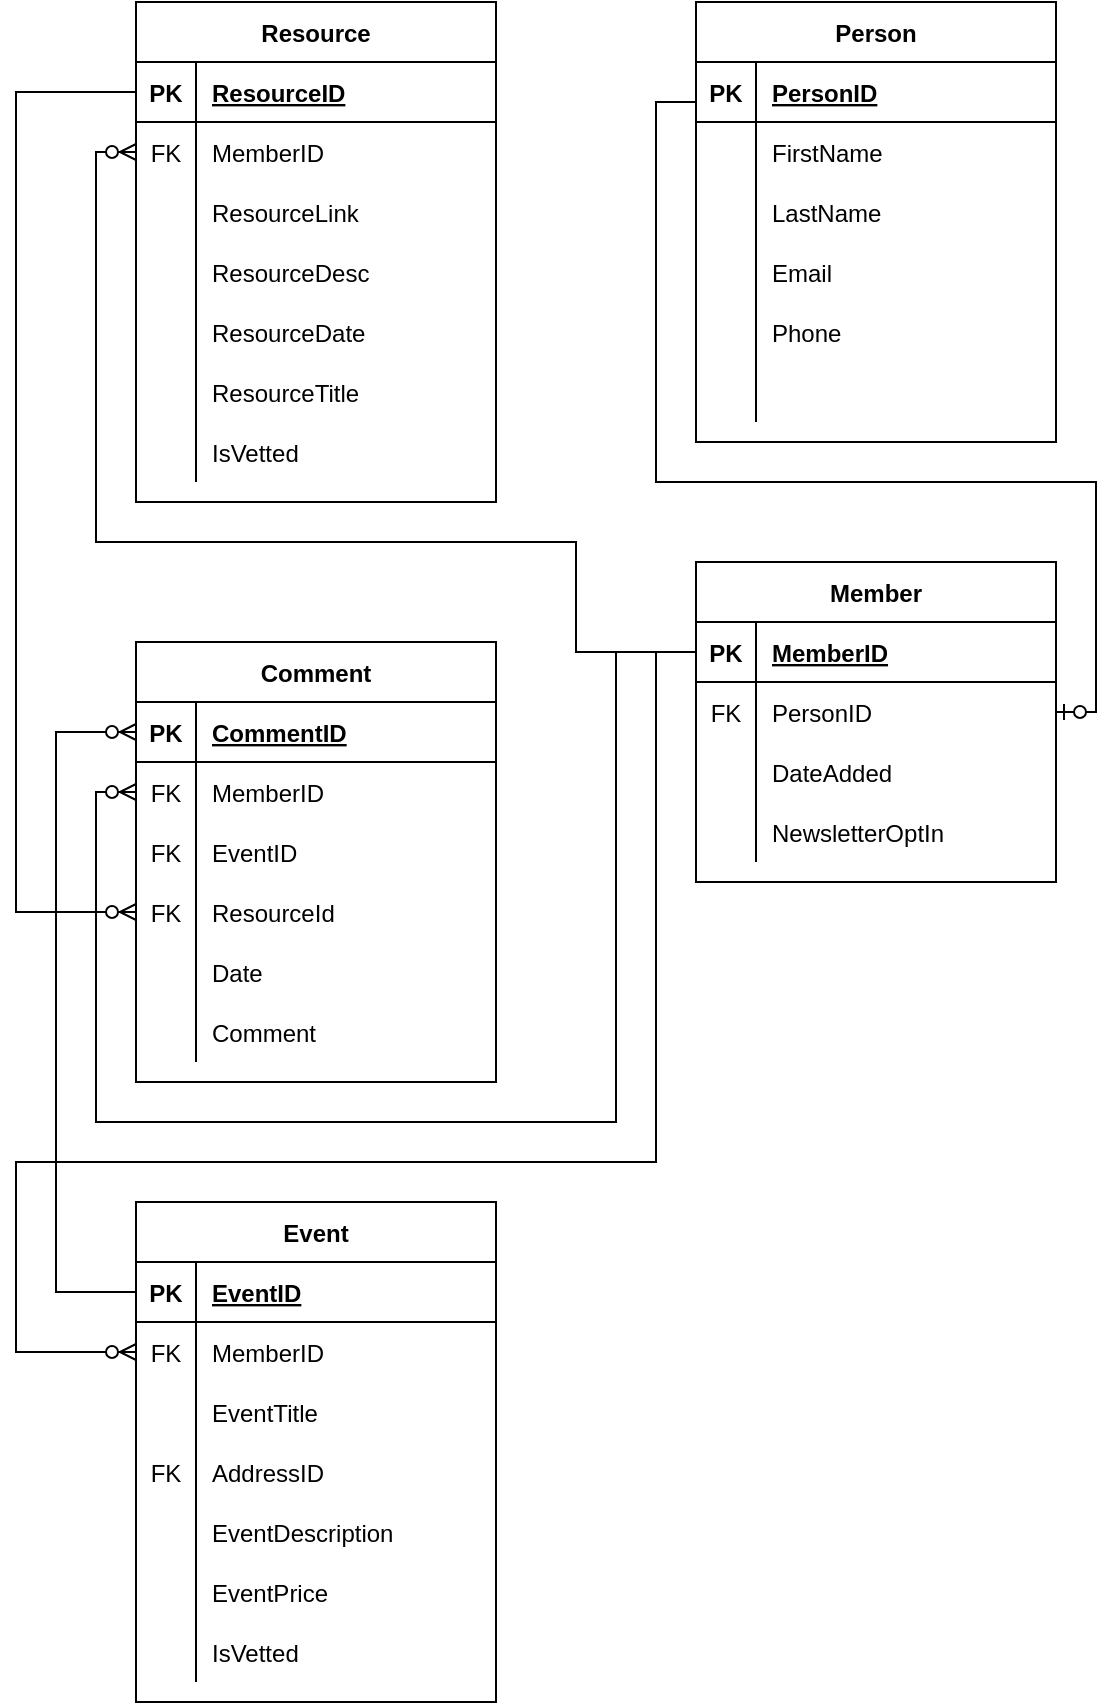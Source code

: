 <mxfile version="15.8.6" type="device"><diagram id="R2lEEEUBdFMjLlhIrx00" name="Page-1"><mxGraphModel dx="1006" dy="677" grid="1" gridSize="10" guides="1" tooltips="1" connect="1" arrows="1" fold="1" page="1" pageScale="1" pageWidth="850" pageHeight="1100" math="0" shadow="0" extFonts="Permanent Marker^https://fonts.googleapis.com/css?family=Permanent+Marker"><root><mxCell id="0"/><mxCell id="1" parent="0"/><mxCell id="UA-u5oPC52HTwwxR5WtI-1" value="Person" style="shape=table;startSize=30;container=1;collapsible=1;childLayout=tableLayout;fixedRows=1;rowLines=0;fontStyle=1;align=center;resizeLast=1;" parent="1" vertex="1"><mxGeometry x="360" y="40" width="180" height="220" as="geometry"/></mxCell><mxCell id="UA-u5oPC52HTwwxR5WtI-2" value="" style="shape=partialRectangle;collapsible=0;dropTarget=0;pointerEvents=0;fillColor=none;top=0;left=0;bottom=1;right=0;points=[[0,0.5],[1,0.5]];portConstraint=eastwest;" parent="UA-u5oPC52HTwwxR5WtI-1" vertex="1"><mxGeometry y="30" width="180" height="30" as="geometry"/></mxCell><mxCell id="UA-u5oPC52HTwwxR5WtI-3" value="PK" style="shape=partialRectangle;connectable=0;fillColor=none;top=0;left=0;bottom=0;right=0;fontStyle=1;overflow=hidden;" parent="UA-u5oPC52HTwwxR5WtI-2" vertex="1"><mxGeometry width="30" height="30" as="geometry"><mxRectangle width="30" height="30" as="alternateBounds"/></mxGeometry></mxCell><mxCell id="UA-u5oPC52HTwwxR5WtI-4" value="PersonID" style="shape=partialRectangle;connectable=0;fillColor=none;top=0;left=0;bottom=0;right=0;align=left;spacingLeft=6;fontStyle=5;overflow=hidden;" parent="UA-u5oPC52HTwwxR5WtI-2" vertex="1"><mxGeometry x="30" width="150" height="30" as="geometry"><mxRectangle width="150" height="30" as="alternateBounds"/></mxGeometry></mxCell><mxCell id="UA-u5oPC52HTwwxR5WtI-5" value="" style="shape=partialRectangle;collapsible=0;dropTarget=0;pointerEvents=0;fillColor=none;top=0;left=0;bottom=0;right=0;points=[[0,0.5],[1,0.5]];portConstraint=eastwest;" parent="UA-u5oPC52HTwwxR5WtI-1" vertex="1"><mxGeometry y="60" width="180" height="30" as="geometry"/></mxCell><mxCell id="UA-u5oPC52HTwwxR5WtI-6" value="" style="shape=partialRectangle;connectable=0;fillColor=none;top=0;left=0;bottom=0;right=0;editable=1;overflow=hidden;" parent="UA-u5oPC52HTwwxR5WtI-5" vertex="1"><mxGeometry width="30" height="30" as="geometry"><mxRectangle width="30" height="30" as="alternateBounds"/></mxGeometry></mxCell><mxCell id="UA-u5oPC52HTwwxR5WtI-7" value="FirstName" style="shape=partialRectangle;connectable=0;fillColor=none;top=0;left=0;bottom=0;right=0;align=left;spacingLeft=6;overflow=hidden;" parent="UA-u5oPC52HTwwxR5WtI-5" vertex="1"><mxGeometry x="30" width="150" height="30" as="geometry"><mxRectangle width="150" height="30" as="alternateBounds"/></mxGeometry></mxCell><mxCell id="UA-u5oPC52HTwwxR5WtI-8" value="" style="shape=partialRectangle;collapsible=0;dropTarget=0;pointerEvents=0;fillColor=none;top=0;left=0;bottom=0;right=0;points=[[0,0.5],[1,0.5]];portConstraint=eastwest;" parent="UA-u5oPC52HTwwxR5WtI-1" vertex="1"><mxGeometry y="90" width="180" height="30" as="geometry"/></mxCell><mxCell id="UA-u5oPC52HTwwxR5WtI-9" value="" style="shape=partialRectangle;connectable=0;fillColor=none;top=0;left=0;bottom=0;right=0;editable=1;overflow=hidden;" parent="UA-u5oPC52HTwwxR5WtI-8" vertex="1"><mxGeometry width="30" height="30" as="geometry"><mxRectangle width="30" height="30" as="alternateBounds"/></mxGeometry></mxCell><mxCell id="UA-u5oPC52HTwwxR5WtI-10" value="LastName" style="shape=partialRectangle;connectable=0;fillColor=none;top=0;left=0;bottom=0;right=0;align=left;spacingLeft=6;overflow=hidden;" parent="UA-u5oPC52HTwwxR5WtI-8" vertex="1"><mxGeometry x="30" width="150" height="30" as="geometry"><mxRectangle width="150" height="30" as="alternateBounds"/></mxGeometry></mxCell><mxCell id="UA-u5oPC52HTwwxR5WtI-11" value="" style="shape=partialRectangle;collapsible=0;dropTarget=0;pointerEvents=0;fillColor=none;top=0;left=0;bottom=0;right=0;points=[[0,0.5],[1,0.5]];portConstraint=eastwest;" parent="UA-u5oPC52HTwwxR5WtI-1" vertex="1"><mxGeometry y="120" width="180" height="30" as="geometry"/></mxCell><mxCell id="UA-u5oPC52HTwwxR5WtI-12" value="" style="shape=partialRectangle;connectable=0;fillColor=none;top=0;left=0;bottom=0;right=0;editable=1;overflow=hidden;" parent="UA-u5oPC52HTwwxR5WtI-11" vertex="1"><mxGeometry width="30" height="30" as="geometry"><mxRectangle width="30" height="30" as="alternateBounds"/></mxGeometry></mxCell><mxCell id="UA-u5oPC52HTwwxR5WtI-13" value="Email" style="shape=partialRectangle;connectable=0;fillColor=none;top=0;left=0;bottom=0;right=0;align=left;spacingLeft=6;overflow=hidden;" parent="UA-u5oPC52HTwwxR5WtI-11" vertex="1"><mxGeometry x="30" width="150" height="30" as="geometry"><mxRectangle width="150" height="30" as="alternateBounds"/></mxGeometry></mxCell><mxCell id="UA-u5oPC52HTwwxR5WtI-15" value="" style="shape=partialRectangle;collapsible=0;dropTarget=0;pointerEvents=0;fillColor=none;top=0;left=0;bottom=0;right=0;points=[[0,0.5],[1,0.5]];portConstraint=eastwest;" parent="UA-u5oPC52HTwwxR5WtI-1" vertex="1"><mxGeometry y="150" width="180" height="30" as="geometry"/></mxCell><mxCell id="UA-u5oPC52HTwwxR5WtI-16" value="" style="shape=partialRectangle;connectable=0;fillColor=none;top=0;left=0;bottom=0;right=0;editable=1;overflow=hidden;" parent="UA-u5oPC52HTwwxR5WtI-15" vertex="1"><mxGeometry width="30" height="30" as="geometry"><mxRectangle width="30" height="30" as="alternateBounds"/></mxGeometry></mxCell><mxCell id="UA-u5oPC52HTwwxR5WtI-17" value="Phone" style="shape=partialRectangle;connectable=0;fillColor=none;top=0;left=0;bottom=0;right=0;align=left;spacingLeft=6;overflow=hidden;" parent="UA-u5oPC52HTwwxR5WtI-15" vertex="1"><mxGeometry x="30" width="150" height="30" as="geometry"><mxRectangle width="150" height="30" as="alternateBounds"/></mxGeometry></mxCell><mxCell id="UA-u5oPC52HTwwxR5WtI-22" value="" style="shape=partialRectangle;collapsible=0;dropTarget=0;pointerEvents=0;fillColor=none;top=0;left=0;bottom=0;right=0;points=[[0,0.5],[1,0.5]];portConstraint=eastwest;" parent="UA-u5oPC52HTwwxR5WtI-1" vertex="1"><mxGeometry y="180" width="180" height="30" as="geometry"/></mxCell><mxCell id="UA-u5oPC52HTwwxR5WtI-23" value="" style="shape=partialRectangle;connectable=0;fillColor=none;top=0;left=0;bottom=0;right=0;editable=1;overflow=hidden;" parent="UA-u5oPC52HTwwxR5WtI-22" vertex="1"><mxGeometry width="30" height="30" as="geometry"><mxRectangle width="30" height="30" as="alternateBounds"/></mxGeometry></mxCell><mxCell id="UA-u5oPC52HTwwxR5WtI-24" value="" style="shape=partialRectangle;connectable=0;fillColor=none;top=0;left=0;bottom=0;right=0;align=left;spacingLeft=6;overflow=hidden;" parent="UA-u5oPC52HTwwxR5WtI-22" vertex="1"><mxGeometry x="30" width="150" height="30" as="geometry"><mxRectangle width="150" height="30" as="alternateBounds"/></mxGeometry></mxCell><mxCell id="UA-u5oPC52HTwwxR5WtI-38" value="Comment" style="shape=table;startSize=30;container=1;collapsible=1;childLayout=tableLayout;fixedRows=1;rowLines=0;fontStyle=1;align=center;resizeLast=1;" parent="1" vertex="1"><mxGeometry x="80" y="360" width="180" height="220" as="geometry"/></mxCell><mxCell id="UA-u5oPC52HTwwxR5WtI-39" value="" style="shape=partialRectangle;collapsible=0;dropTarget=0;pointerEvents=0;fillColor=none;top=0;left=0;bottom=1;right=0;points=[[0,0.5],[1,0.5]];portConstraint=eastwest;" parent="UA-u5oPC52HTwwxR5WtI-38" vertex="1"><mxGeometry y="30" width="180" height="30" as="geometry"/></mxCell><mxCell id="UA-u5oPC52HTwwxR5WtI-40" value="PK" style="shape=partialRectangle;connectable=0;fillColor=none;top=0;left=0;bottom=0;right=0;fontStyle=1;overflow=hidden;" parent="UA-u5oPC52HTwwxR5WtI-39" vertex="1"><mxGeometry width="30" height="30" as="geometry"><mxRectangle width="30" height="30" as="alternateBounds"/></mxGeometry></mxCell><mxCell id="UA-u5oPC52HTwwxR5WtI-41" value="CommentID" style="shape=partialRectangle;connectable=0;fillColor=none;top=0;left=0;bottom=0;right=0;align=left;spacingLeft=6;fontStyle=5;overflow=hidden;" parent="UA-u5oPC52HTwwxR5WtI-39" vertex="1"><mxGeometry x="30" width="150" height="30" as="geometry"><mxRectangle width="150" height="30" as="alternateBounds"/></mxGeometry></mxCell><mxCell id="UA-u5oPC52HTwwxR5WtI-34" value="" style="shape=partialRectangle;collapsible=0;dropTarget=0;pointerEvents=0;fillColor=none;top=0;left=0;bottom=0;right=0;points=[[0,0.5],[1,0.5]];portConstraint=eastwest;" parent="UA-u5oPC52HTwwxR5WtI-38" vertex="1"><mxGeometry y="60" width="180" height="30" as="geometry"/></mxCell><mxCell id="UA-u5oPC52HTwwxR5WtI-35" value="FK" style="shape=partialRectangle;connectable=0;fillColor=none;top=0;left=0;bottom=0;right=0;fontStyle=0;overflow=hidden;" parent="UA-u5oPC52HTwwxR5WtI-34" vertex="1"><mxGeometry width="30" height="30" as="geometry"><mxRectangle width="30" height="30" as="alternateBounds"/></mxGeometry></mxCell><mxCell id="UA-u5oPC52HTwwxR5WtI-36" value="MemberID" style="shape=partialRectangle;connectable=0;fillColor=none;top=0;left=0;bottom=0;right=0;align=left;spacingLeft=6;fontStyle=0;overflow=hidden;" parent="UA-u5oPC52HTwwxR5WtI-34" vertex="1"><mxGeometry x="30" width="150" height="30" as="geometry"><mxRectangle width="150" height="30" as="alternateBounds"/></mxGeometry></mxCell><mxCell id="jFDctjc3NxafOqV8Vkx4-3" value="" style="shape=partialRectangle;collapsible=0;dropTarget=0;pointerEvents=0;fillColor=none;top=0;left=0;bottom=0;right=0;points=[[0,0.5],[1,0.5]];portConstraint=eastwest;" vertex="1" parent="UA-u5oPC52HTwwxR5WtI-38"><mxGeometry y="90" width="180" height="30" as="geometry"/></mxCell><mxCell id="jFDctjc3NxafOqV8Vkx4-4" value="FK" style="shape=partialRectangle;connectable=0;fillColor=none;top=0;left=0;bottom=0;right=0;fontStyle=0;overflow=hidden;" vertex="1" parent="jFDctjc3NxafOqV8Vkx4-3"><mxGeometry width="30" height="30" as="geometry"><mxRectangle width="30" height="30" as="alternateBounds"/></mxGeometry></mxCell><mxCell id="jFDctjc3NxafOqV8Vkx4-5" value="EventID" style="shape=partialRectangle;connectable=0;fillColor=none;top=0;left=0;bottom=0;right=0;align=left;spacingLeft=6;fontStyle=0;overflow=hidden;" vertex="1" parent="jFDctjc3NxafOqV8Vkx4-3"><mxGeometry x="30" width="150" height="30" as="geometry"><mxRectangle width="150" height="30" as="alternateBounds"/></mxGeometry></mxCell><mxCell id="UA-u5oPC52HTwwxR5WtI-72" value="" style="shape=partialRectangle;collapsible=0;dropTarget=0;pointerEvents=0;fillColor=none;top=0;left=0;bottom=0;right=0;points=[[0,0.5],[1,0.5]];portConstraint=eastwest;" parent="UA-u5oPC52HTwwxR5WtI-38" vertex="1"><mxGeometry y="120" width="180" height="30" as="geometry"/></mxCell><mxCell id="UA-u5oPC52HTwwxR5WtI-73" value="FK" style="shape=partialRectangle;connectable=0;fillColor=none;top=0;left=0;bottom=0;right=0;fontStyle=0;overflow=hidden;" parent="UA-u5oPC52HTwwxR5WtI-72" vertex="1"><mxGeometry width="30" height="30" as="geometry"><mxRectangle width="30" height="30" as="alternateBounds"/></mxGeometry></mxCell><mxCell id="UA-u5oPC52HTwwxR5WtI-74" value="ResourceId" style="shape=partialRectangle;connectable=0;fillColor=none;top=0;left=0;bottom=0;right=0;align=left;spacingLeft=6;fontStyle=0;overflow=hidden;" parent="UA-u5oPC52HTwwxR5WtI-72" vertex="1"><mxGeometry x="30" width="150" height="30" as="geometry"><mxRectangle width="150" height="30" as="alternateBounds"/></mxGeometry></mxCell><mxCell id="UA-u5oPC52HTwwxR5WtI-83" value="" style="shape=partialRectangle;collapsible=0;dropTarget=0;pointerEvents=0;fillColor=none;top=0;left=0;bottom=0;right=0;points=[[0,0.5],[1,0.5]];portConstraint=eastwest;" parent="UA-u5oPC52HTwwxR5WtI-38" vertex="1"><mxGeometry y="150" width="180" height="30" as="geometry"/></mxCell><mxCell id="UA-u5oPC52HTwwxR5WtI-84" value="" style="shape=partialRectangle;connectable=0;fillColor=none;top=0;left=0;bottom=0;right=0;editable=1;overflow=hidden;" parent="UA-u5oPC52HTwwxR5WtI-83" vertex="1"><mxGeometry width="30" height="30" as="geometry"><mxRectangle width="30" height="30" as="alternateBounds"/></mxGeometry></mxCell><mxCell id="UA-u5oPC52HTwwxR5WtI-85" value="Date" style="shape=partialRectangle;connectable=0;fillColor=none;top=0;left=0;bottom=0;right=0;align=left;spacingLeft=6;overflow=hidden;" parent="UA-u5oPC52HTwwxR5WtI-83" vertex="1"><mxGeometry x="30" width="150" height="30" as="geometry"><mxRectangle width="150" height="30" as="alternateBounds"/></mxGeometry></mxCell><mxCell id="UA-u5oPC52HTwwxR5WtI-86" value="" style="shape=partialRectangle;collapsible=0;dropTarget=0;pointerEvents=0;fillColor=none;top=0;left=0;bottom=0;right=0;points=[[0,0.5],[1,0.5]];portConstraint=eastwest;" parent="UA-u5oPC52HTwwxR5WtI-38" vertex="1"><mxGeometry y="180" width="180" height="30" as="geometry"/></mxCell><mxCell id="UA-u5oPC52HTwwxR5WtI-87" value="" style="shape=partialRectangle;connectable=0;fillColor=none;top=0;left=0;bottom=0;right=0;editable=1;overflow=hidden;" parent="UA-u5oPC52HTwwxR5WtI-86" vertex="1"><mxGeometry width="30" height="30" as="geometry"><mxRectangle width="30" height="30" as="alternateBounds"/></mxGeometry></mxCell><mxCell id="UA-u5oPC52HTwwxR5WtI-88" value="Comment" style="shape=partialRectangle;connectable=0;fillColor=none;top=0;left=0;bottom=0;right=0;align=left;spacingLeft=6;overflow=hidden;" parent="UA-u5oPC52HTwwxR5WtI-86" vertex="1"><mxGeometry x="30" width="150" height="30" as="geometry"><mxRectangle width="150" height="30" as="alternateBounds"/></mxGeometry></mxCell><mxCell id="A1wsg6eNLEXCw6TqIoac-1" value="Resource" style="shape=table;startSize=30;container=1;collapsible=1;childLayout=tableLayout;fixedRows=1;rowLines=0;fontStyle=1;align=center;resizeLast=1;" parent="1" vertex="1"><mxGeometry x="80" y="40" width="180" height="250" as="geometry"/></mxCell><mxCell id="A1wsg6eNLEXCw6TqIoac-2" value="" style="shape=partialRectangle;collapsible=0;dropTarget=0;pointerEvents=0;fillColor=none;top=0;left=0;bottom=1;right=0;points=[[0,0.5],[1,0.5]];portConstraint=eastwest;" parent="A1wsg6eNLEXCw6TqIoac-1" vertex="1"><mxGeometry y="30" width="180" height="30" as="geometry"/></mxCell><mxCell id="A1wsg6eNLEXCw6TqIoac-3" value="PK" style="shape=partialRectangle;connectable=0;fillColor=none;top=0;left=0;bottom=0;right=0;fontStyle=1;overflow=hidden;" parent="A1wsg6eNLEXCw6TqIoac-2" vertex="1"><mxGeometry width="30" height="30" as="geometry"><mxRectangle width="30" height="30" as="alternateBounds"/></mxGeometry></mxCell><mxCell id="A1wsg6eNLEXCw6TqIoac-4" value="ResourceID" style="shape=partialRectangle;connectable=0;fillColor=none;top=0;left=0;bottom=0;right=0;align=left;spacingLeft=6;fontStyle=5;overflow=hidden;" parent="A1wsg6eNLEXCw6TqIoac-2" vertex="1"><mxGeometry x="30" width="150" height="30" as="geometry"><mxRectangle width="150" height="30" as="alternateBounds"/></mxGeometry></mxCell><mxCell id="A1wsg6eNLEXCw6TqIoac-5" value="" style="shape=partialRectangle;collapsible=0;dropTarget=0;pointerEvents=0;fillColor=none;top=0;left=0;bottom=0;right=0;points=[[0,0.5],[1,0.5]];portConstraint=eastwest;" parent="A1wsg6eNLEXCw6TqIoac-1" vertex="1"><mxGeometry y="60" width="180" height="30" as="geometry"/></mxCell><mxCell id="A1wsg6eNLEXCw6TqIoac-6" value="FK" style="shape=partialRectangle;connectable=0;fillColor=none;top=0;left=0;bottom=0;right=0;fontStyle=0;overflow=hidden;" parent="A1wsg6eNLEXCw6TqIoac-5" vertex="1"><mxGeometry width="30" height="30" as="geometry"><mxRectangle width="30" height="30" as="alternateBounds"/></mxGeometry></mxCell><mxCell id="A1wsg6eNLEXCw6TqIoac-7" value="MemberID" style="shape=partialRectangle;connectable=0;fillColor=none;top=0;left=0;bottom=0;right=0;align=left;spacingLeft=6;fontStyle=0;overflow=hidden;" parent="A1wsg6eNLEXCw6TqIoac-5" vertex="1"><mxGeometry x="30" width="150" height="30" as="geometry"><mxRectangle width="150" height="30" as="alternateBounds"/></mxGeometry></mxCell><mxCell id="A1wsg6eNLEXCw6TqIoac-8" value="" style="shape=partialRectangle;collapsible=0;dropTarget=0;pointerEvents=0;fillColor=none;top=0;left=0;bottom=0;right=0;points=[[0,0.5],[1,0.5]];portConstraint=eastwest;" parent="A1wsg6eNLEXCw6TqIoac-1" vertex="1"><mxGeometry y="90" width="180" height="30" as="geometry"/></mxCell><mxCell id="A1wsg6eNLEXCw6TqIoac-9" value="" style="shape=partialRectangle;connectable=0;fillColor=none;top=0;left=0;bottom=0;right=0;fontStyle=0;overflow=hidden;" parent="A1wsg6eNLEXCw6TqIoac-8" vertex="1"><mxGeometry width="30" height="30" as="geometry"><mxRectangle width="30" height="30" as="alternateBounds"/></mxGeometry></mxCell><mxCell id="A1wsg6eNLEXCw6TqIoac-10" value="ResourceLink" style="shape=partialRectangle;connectable=0;fillColor=none;top=0;left=0;bottom=0;right=0;align=left;spacingLeft=6;fontStyle=0;overflow=hidden;" parent="A1wsg6eNLEXCw6TqIoac-8" vertex="1"><mxGeometry x="30" width="150" height="30" as="geometry"><mxRectangle width="150" height="30" as="alternateBounds"/></mxGeometry></mxCell><mxCell id="A1wsg6eNLEXCw6TqIoac-11" value="" style="shape=partialRectangle;collapsible=0;dropTarget=0;pointerEvents=0;fillColor=none;top=0;left=0;bottom=0;right=0;points=[[0,0.5],[1,0.5]];portConstraint=eastwest;" parent="A1wsg6eNLEXCw6TqIoac-1" vertex="1"><mxGeometry y="120" width="180" height="30" as="geometry"/></mxCell><mxCell id="A1wsg6eNLEXCw6TqIoac-12" value="" style="shape=partialRectangle;connectable=0;fillColor=none;top=0;left=0;bottom=0;right=0;fontStyle=0;overflow=hidden;" parent="A1wsg6eNLEXCw6TqIoac-11" vertex="1"><mxGeometry width="30" height="30" as="geometry"><mxRectangle width="30" height="30" as="alternateBounds"/></mxGeometry></mxCell><mxCell id="A1wsg6eNLEXCw6TqIoac-13" value="ResourceDesc" style="shape=partialRectangle;connectable=0;fillColor=none;top=0;left=0;bottom=0;right=0;align=left;spacingLeft=6;fontStyle=0;overflow=hidden;" parent="A1wsg6eNLEXCw6TqIoac-11" vertex="1"><mxGeometry x="30" width="150" height="30" as="geometry"><mxRectangle width="150" height="30" as="alternateBounds"/></mxGeometry></mxCell><mxCell id="A1wsg6eNLEXCw6TqIoac-14" value="" style="shape=partialRectangle;collapsible=0;dropTarget=0;pointerEvents=0;fillColor=none;top=0;left=0;bottom=0;right=0;points=[[0,0.5],[1,0.5]];portConstraint=eastwest;" parent="A1wsg6eNLEXCw6TqIoac-1" vertex="1"><mxGeometry y="150" width="180" height="30" as="geometry"/></mxCell><mxCell id="A1wsg6eNLEXCw6TqIoac-15" value="" style="shape=partialRectangle;connectable=0;fillColor=none;top=0;left=0;bottom=0;right=0;editable=1;overflow=hidden;" parent="A1wsg6eNLEXCw6TqIoac-14" vertex="1"><mxGeometry width="30" height="30" as="geometry"><mxRectangle width="30" height="30" as="alternateBounds"/></mxGeometry></mxCell><mxCell id="A1wsg6eNLEXCw6TqIoac-16" value="ResourceDate" style="shape=partialRectangle;connectable=0;fillColor=none;top=0;left=0;bottom=0;right=0;align=left;spacingLeft=6;overflow=hidden;" parent="A1wsg6eNLEXCw6TqIoac-14" vertex="1"><mxGeometry x="30" width="150" height="30" as="geometry"><mxRectangle width="150" height="30" as="alternateBounds"/></mxGeometry></mxCell><mxCell id="A1wsg6eNLEXCw6TqIoac-17" value="" style="shape=partialRectangle;collapsible=0;dropTarget=0;pointerEvents=0;fillColor=none;top=0;left=0;bottom=0;right=0;points=[[0,0.5],[1,0.5]];portConstraint=eastwest;" parent="A1wsg6eNLEXCw6TqIoac-1" vertex="1"><mxGeometry y="180" width="180" height="30" as="geometry"/></mxCell><mxCell id="A1wsg6eNLEXCw6TqIoac-18" value="" style="shape=partialRectangle;connectable=0;fillColor=none;top=0;left=0;bottom=0;right=0;editable=1;overflow=hidden;" parent="A1wsg6eNLEXCw6TqIoac-17" vertex="1"><mxGeometry width="30" height="30" as="geometry"><mxRectangle width="30" height="30" as="alternateBounds"/></mxGeometry></mxCell><mxCell id="A1wsg6eNLEXCw6TqIoac-19" value="ResourceTitle" style="shape=partialRectangle;connectable=0;fillColor=none;top=0;left=0;bottom=0;right=0;align=left;spacingLeft=6;overflow=hidden;" parent="A1wsg6eNLEXCw6TqIoac-17" vertex="1"><mxGeometry x="30" width="150" height="30" as="geometry"><mxRectangle width="150" height="30" as="alternateBounds"/></mxGeometry></mxCell><mxCell id="rnK8TaDsflNYxt684T0p-16" value="" style="shape=partialRectangle;collapsible=0;dropTarget=0;pointerEvents=0;fillColor=none;top=0;left=0;bottom=0;right=0;points=[[0,0.5],[1,0.5]];portConstraint=eastwest;" parent="A1wsg6eNLEXCw6TqIoac-1" vertex="1"><mxGeometry y="210" width="180" height="30" as="geometry"/></mxCell><mxCell id="rnK8TaDsflNYxt684T0p-17" value="" style="shape=partialRectangle;connectable=0;fillColor=none;top=0;left=0;bottom=0;right=0;editable=1;overflow=hidden;" parent="rnK8TaDsflNYxt684T0p-16" vertex="1"><mxGeometry width="30" height="30" as="geometry"><mxRectangle width="30" height="30" as="alternateBounds"/></mxGeometry></mxCell><mxCell id="rnK8TaDsflNYxt684T0p-18" value="IsVetted" style="shape=partialRectangle;connectable=0;fillColor=none;top=0;left=0;bottom=0;right=0;align=left;spacingLeft=6;overflow=hidden;" parent="rnK8TaDsflNYxt684T0p-16" vertex="1"><mxGeometry x="30" width="150" height="30" as="geometry"><mxRectangle width="150" height="30" as="alternateBounds"/></mxGeometry></mxCell><mxCell id="A1wsg6eNLEXCw6TqIoac-20" value="Event" style="shape=table;startSize=30;container=1;collapsible=1;childLayout=tableLayout;fixedRows=1;rowLines=0;fontStyle=1;align=center;resizeLast=1;" parent="1" vertex="1"><mxGeometry x="80" y="640" width="180" height="250" as="geometry"/></mxCell><mxCell id="rnK8TaDsflNYxt684T0p-23" value="" style="shape=partialRectangle;collapsible=0;dropTarget=0;pointerEvents=0;fillColor=none;top=0;left=0;bottom=1;right=0;points=[[0,0.5],[1,0.5]];portConstraint=eastwest;" parent="A1wsg6eNLEXCw6TqIoac-20" vertex="1"><mxGeometry y="30" width="180" height="30" as="geometry"/></mxCell><mxCell id="rnK8TaDsflNYxt684T0p-24" value="PK" style="shape=partialRectangle;connectable=0;fillColor=none;top=0;left=0;bottom=0;right=0;fontStyle=1;overflow=hidden;" parent="rnK8TaDsflNYxt684T0p-23" vertex="1"><mxGeometry width="30" height="30" as="geometry"><mxRectangle width="30" height="30" as="alternateBounds"/></mxGeometry></mxCell><mxCell id="rnK8TaDsflNYxt684T0p-25" value="EventID" style="shape=partialRectangle;connectable=0;fillColor=none;top=0;left=0;bottom=0;right=0;align=left;spacingLeft=6;fontStyle=5;overflow=hidden;" parent="rnK8TaDsflNYxt684T0p-23" vertex="1"><mxGeometry x="30" width="150" height="30" as="geometry"><mxRectangle width="150" height="30" as="alternateBounds"/></mxGeometry></mxCell><mxCell id="A1wsg6eNLEXCw6TqIoac-24" value="" style="shape=partialRectangle;collapsible=0;dropTarget=0;pointerEvents=0;fillColor=none;top=0;left=0;bottom=0;right=0;points=[[0,0.5],[1,0.5]];portConstraint=eastwest;" parent="A1wsg6eNLEXCw6TqIoac-20" vertex="1"><mxGeometry y="60" width="180" height="30" as="geometry"/></mxCell><mxCell id="A1wsg6eNLEXCw6TqIoac-25" value="FK" style="shape=partialRectangle;connectable=0;fillColor=none;top=0;left=0;bottom=0;right=0;fontStyle=0;overflow=hidden;" parent="A1wsg6eNLEXCw6TqIoac-24" vertex="1"><mxGeometry width="30" height="30" as="geometry"><mxRectangle width="30" height="30" as="alternateBounds"/></mxGeometry></mxCell><mxCell id="A1wsg6eNLEXCw6TqIoac-26" value="MemberID" style="shape=partialRectangle;connectable=0;fillColor=none;top=0;left=0;bottom=0;right=0;align=left;spacingLeft=6;fontStyle=0;overflow=hidden;" parent="A1wsg6eNLEXCw6TqIoac-24" vertex="1"><mxGeometry x="30" width="150" height="30" as="geometry"><mxRectangle width="150" height="30" as="alternateBounds"/></mxGeometry></mxCell><mxCell id="A1wsg6eNLEXCw6TqIoac-27" value="" style="shape=partialRectangle;collapsible=0;dropTarget=0;pointerEvents=0;fillColor=none;top=0;left=0;bottom=0;right=0;points=[[0,0.5],[1,0.5]];portConstraint=eastwest;" parent="A1wsg6eNLEXCw6TqIoac-20" vertex="1"><mxGeometry y="90" width="180" height="30" as="geometry"/></mxCell><mxCell id="A1wsg6eNLEXCw6TqIoac-28" value="" style="shape=partialRectangle;connectable=0;fillColor=none;top=0;left=0;bottom=0;right=0;fontStyle=0;overflow=hidden;" parent="A1wsg6eNLEXCw6TqIoac-27" vertex="1"><mxGeometry width="30" height="30" as="geometry"><mxRectangle width="30" height="30" as="alternateBounds"/></mxGeometry></mxCell><mxCell id="A1wsg6eNLEXCw6TqIoac-29" value="EventTitle" style="shape=partialRectangle;connectable=0;fillColor=none;top=0;left=0;bottom=0;right=0;align=left;spacingLeft=6;fontStyle=0;overflow=hidden;" parent="A1wsg6eNLEXCw6TqIoac-27" vertex="1"><mxGeometry x="30" width="150" height="30" as="geometry"><mxRectangle width="150" height="30" as="alternateBounds"/></mxGeometry></mxCell><mxCell id="rnK8TaDsflNYxt684T0p-1" value="" style="shape=partialRectangle;collapsible=0;dropTarget=0;pointerEvents=0;fillColor=none;top=0;left=0;bottom=0;right=0;points=[[0,0.5],[1,0.5]];portConstraint=eastwest;" parent="A1wsg6eNLEXCw6TqIoac-20" vertex="1"><mxGeometry y="120" width="180" height="30" as="geometry"/></mxCell><mxCell id="rnK8TaDsflNYxt684T0p-2" value="FK" style="shape=partialRectangle;connectable=0;fillColor=none;top=0;left=0;bottom=0;right=0;fontStyle=0;overflow=hidden;" parent="rnK8TaDsflNYxt684T0p-1" vertex="1"><mxGeometry width="30" height="30" as="geometry"><mxRectangle width="30" height="30" as="alternateBounds"/></mxGeometry></mxCell><mxCell id="rnK8TaDsflNYxt684T0p-3" value="AddressID" style="shape=partialRectangle;connectable=0;fillColor=none;top=0;left=0;bottom=0;right=0;align=left;spacingLeft=6;fontStyle=0;overflow=hidden;" parent="rnK8TaDsflNYxt684T0p-1" vertex="1"><mxGeometry x="30" width="150" height="30" as="geometry"><mxRectangle width="150" height="30" as="alternateBounds"/></mxGeometry></mxCell><mxCell id="A1wsg6eNLEXCw6TqIoac-30" value="" style="shape=partialRectangle;collapsible=0;dropTarget=0;pointerEvents=0;fillColor=none;top=0;left=0;bottom=0;right=0;points=[[0,0.5],[1,0.5]];portConstraint=eastwest;" parent="A1wsg6eNLEXCw6TqIoac-20" vertex="1"><mxGeometry y="150" width="180" height="30" as="geometry"/></mxCell><mxCell id="A1wsg6eNLEXCw6TqIoac-31" value="" style="shape=partialRectangle;connectable=0;fillColor=none;top=0;left=0;bottom=0;right=0;fontStyle=0;overflow=hidden;" parent="A1wsg6eNLEXCw6TqIoac-30" vertex="1"><mxGeometry width="30" height="30" as="geometry"><mxRectangle width="30" height="30" as="alternateBounds"/></mxGeometry></mxCell><mxCell id="A1wsg6eNLEXCw6TqIoac-32" value="EventDescription    " style="shape=partialRectangle;connectable=0;fillColor=none;top=0;left=0;bottom=0;right=0;align=left;spacingLeft=6;fontStyle=0;overflow=hidden;" parent="A1wsg6eNLEXCw6TqIoac-30" vertex="1"><mxGeometry x="30" width="150" height="30" as="geometry"><mxRectangle width="150" height="30" as="alternateBounds"/></mxGeometry></mxCell><mxCell id="A1wsg6eNLEXCw6TqIoac-33" value="" style="shape=partialRectangle;collapsible=0;dropTarget=0;pointerEvents=0;fillColor=none;top=0;left=0;bottom=0;right=0;points=[[0,0.5],[1,0.5]];portConstraint=eastwest;" parent="A1wsg6eNLEXCw6TqIoac-20" vertex="1"><mxGeometry y="180" width="180" height="30" as="geometry"/></mxCell><mxCell id="A1wsg6eNLEXCw6TqIoac-34" value="" style="shape=partialRectangle;connectable=0;fillColor=none;top=0;left=0;bottom=0;right=0;editable=1;overflow=hidden;" parent="A1wsg6eNLEXCw6TqIoac-33" vertex="1"><mxGeometry width="30" height="30" as="geometry"><mxRectangle width="30" height="30" as="alternateBounds"/></mxGeometry></mxCell><mxCell id="A1wsg6eNLEXCw6TqIoac-35" value="EventPrice" style="shape=partialRectangle;connectable=0;fillColor=none;top=0;left=0;bottom=0;right=0;align=left;spacingLeft=6;overflow=hidden;" parent="A1wsg6eNLEXCw6TqIoac-33" vertex="1"><mxGeometry x="30" width="150" height="30" as="geometry"><mxRectangle width="150" height="30" as="alternateBounds"/></mxGeometry></mxCell><mxCell id="rnK8TaDsflNYxt684T0p-10" value="" style="shape=partialRectangle;collapsible=0;dropTarget=0;pointerEvents=0;fillColor=none;top=0;left=0;bottom=0;right=0;points=[[0,0.5],[1,0.5]];portConstraint=eastwest;" parent="A1wsg6eNLEXCw6TqIoac-20" vertex="1"><mxGeometry y="210" width="180" height="30" as="geometry"/></mxCell><mxCell id="rnK8TaDsflNYxt684T0p-11" value="" style="shape=partialRectangle;connectable=0;fillColor=none;top=0;left=0;bottom=0;right=0;editable=1;overflow=hidden;" parent="rnK8TaDsflNYxt684T0p-10" vertex="1"><mxGeometry width="30" height="30" as="geometry"><mxRectangle width="30" height="30" as="alternateBounds"/></mxGeometry></mxCell><mxCell id="rnK8TaDsflNYxt684T0p-12" value="IsVetted" style="shape=partialRectangle;connectable=0;fillColor=none;top=0;left=0;bottom=0;right=0;align=left;spacingLeft=6;overflow=hidden;" parent="rnK8TaDsflNYxt684T0p-10" vertex="1"><mxGeometry x="30" width="150" height="30" as="geometry"><mxRectangle width="150" height="30" as="alternateBounds"/></mxGeometry></mxCell><mxCell id="rnK8TaDsflNYxt684T0p-26" value="Member" style="shape=table;startSize=30;container=1;collapsible=1;childLayout=tableLayout;fixedRows=1;rowLines=0;fontStyle=1;align=center;resizeLast=1;" parent="1" vertex="1"><mxGeometry x="360" y="320" width="180" height="160" as="geometry"/></mxCell><mxCell id="rnK8TaDsflNYxt684T0p-27" value="" style="shape=partialRectangle;collapsible=0;dropTarget=0;pointerEvents=0;fillColor=none;top=0;left=0;bottom=1;right=0;points=[[0,0.5],[1,0.5]];portConstraint=eastwest;" parent="rnK8TaDsflNYxt684T0p-26" vertex="1"><mxGeometry y="30" width="180" height="30" as="geometry"/></mxCell><mxCell id="rnK8TaDsflNYxt684T0p-28" value="PK" style="shape=partialRectangle;connectable=0;fillColor=none;top=0;left=0;bottom=0;right=0;fontStyle=1;overflow=hidden;" parent="rnK8TaDsflNYxt684T0p-27" vertex="1"><mxGeometry width="30" height="30" as="geometry"><mxRectangle width="30" height="30" as="alternateBounds"/></mxGeometry></mxCell><mxCell id="rnK8TaDsflNYxt684T0p-29" value="MemberID" style="shape=partialRectangle;connectable=0;fillColor=none;top=0;left=0;bottom=0;right=0;align=left;spacingLeft=6;fontStyle=5;overflow=hidden;" parent="rnK8TaDsflNYxt684T0p-27" vertex="1"><mxGeometry x="30" width="150" height="30" as="geometry"><mxRectangle width="150" height="30" as="alternateBounds"/></mxGeometry></mxCell><mxCell id="rnK8TaDsflNYxt684T0p-39" value="" style="shape=partialRectangle;collapsible=0;dropTarget=0;pointerEvents=0;fillColor=none;top=0;left=0;bottom=0;right=0;points=[[0,0.5],[1,0.5]];portConstraint=eastwest;" parent="rnK8TaDsflNYxt684T0p-26" vertex="1"><mxGeometry y="60" width="180" height="30" as="geometry"/></mxCell><mxCell id="rnK8TaDsflNYxt684T0p-40" value="FK" style="shape=partialRectangle;connectable=0;fillColor=none;top=0;left=0;bottom=0;right=0;fontStyle=0;overflow=hidden;" parent="rnK8TaDsflNYxt684T0p-39" vertex="1"><mxGeometry width="30" height="30" as="geometry"><mxRectangle width="30" height="30" as="alternateBounds"/></mxGeometry></mxCell><mxCell id="rnK8TaDsflNYxt684T0p-41" value="PersonID" style="shape=partialRectangle;connectable=0;fillColor=none;top=0;left=0;bottom=0;right=0;align=left;spacingLeft=6;fontStyle=0;overflow=hidden;" parent="rnK8TaDsflNYxt684T0p-39" vertex="1"><mxGeometry x="30" width="150" height="30" as="geometry"><mxRectangle width="150" height="30" as="alternateBounds"/></mxGeometry></mxCell><mxCell id="rnK8TaDsflNYxt684T0p-30" value="" style="shape=partialRectangle;collapsible=0;dropTarget=0;pointerEvents=0;fillColor=none;top=0;left=0;bottom=0;right=0;points=[[0,0.5],[1,0.5]];portConstraint=eastwest;" parent="rnK8TaDsflNYxt684T0p-26" vertex="1"><mxGeometry y="90" width="180" height="30" as="geometry"/></mxCell><mxCell id="rnK8TaDsflNYxt684T0p-31" value="" style="shape=partialRectangle;connectable=0;fillColor=none;top=0;left=0;bottom=0;right=0;editable=1;overflow=hidden;" parent="rnK8TaDsflNYxt684T0p-30" vertex="1"><mxGeometry width="30" height="30" as="geometry"><mxRectangle width="30" height="30" as="alternateBounds"/></mxGeometry></mxCell><mxCell id="rnK8TaDsflNYxt684T0p-32" value="DateAdded" style="shape=partialRectangle;connectable=0;fillColor=none;top=0;left=0;bottom=0;right=0;align=left;spacingLeft=6;overflow=hidden;" parent="rnK8TaDsflNYxt684T0p-30" vertex="1"><mxGeometry x="30" width="150" height="30" as="geometry"><mxRectangle width="150" height="30" as="alternateBounds"/></mxGeometry></mxCell><mxCell id="rnK8TaDsflNYxt684T0p-33" value="" style="shape=partialRectangle;collapsible=0;dropTarget=0;pointerEvents=0;fillColor=none;top=0;left=0;bottom=0;right=0;points=[[0,0.5],[1,0.5]];portConstraint=eastwest;" parent="rnK8TaDsflNYxt684T0p-26" vertex="1"><mxGeometry y="120" width="180" height="30" as="geometry"/></mxCell><mxCell id="rnK8TaDsflNYxt684T0p-34" value="" style="shape=partialRectangle;connectable=0;fillColor=none;top=0;left=0;bottom=0;right=0;editable=1;overflow=hidden;" parent="rnK8TaDsflNYxt684T0p-33" vertex="1"><mxGeometry width="30" height="30" as="geometry"><mxRectangle width="30" height="30" as="alternateBounds"/></mxGeometry></mxCell><mxCell id="rnK8TaDsflNYxt684T0p-35" value="NewsletterOptIn" style="shape=partialRectangle;connectable=0;fillColor=none;top=0;left=0;bottom=0;right=0;align=left;spacingLeft=6;overflow=hidden;" parent="rnK8TaDsflNYxt684T0p-33" vertex="1"><mxGeometry x="30" width="150" height="30" as="geometry"><mxRectangle width="150" height="30" as="alternateBounds"/></mxGeometry></mxCell><mxCell id="rnK8TaDsflNYxt684T0p-48" value="" style="edgeStyle=orthogonalEdgeStyle;fontSize=12;html=1;endArrow=ERzeroToOne;endFill=1;rounded=0;elbow=vertical;" parent="1" target="rnK8TaDsflNYxt684T0p-39" edge="1"><mxGeometry width="100" height="100" relative="1" as="geometry"><mxPoint x="360" y="90" as="sourcePoint"/><mxPoint x="460" y="-10" as="targetPoint"/><Array as="points"><mxPoint x="340" y="90"/><mxPoint x="340" y="280"/><mxPoint x="560" y="280"/><mxPoint x="560" y="395"/></Array></mxGeometry></mxCell><mxCell id="jFDctjc3NxafOqV8Vkx4-6" value="" style="edgeStyle=orthogonalEdgeStyle;fontSize=12;html=1;endArrow=ERzeroToMany;endFill=1;rounded=0;exitX=0;exitY=0.5;exitDx=0;exitDy=0;entryX=0;entryY=0.5;entryDx=0;entryDy=0;" edge="1" parent="1" source="rnK8TaDsflNYxt684T0p-27" target="A1wsg6eNLEXCw6TqIoac-24"><mxGeometry width="100" height="100" relative="1" as="geometry"><mxPoint x="560" y="650" as="sourcePoint"/><mxPoint x="380" y="540" as="targetPoint"/><Array as="points"><mxPoint x="340" y="365"/><mxPoint x="340" y="620"/><mxPoint x="20" y="620"/><mxPoint x="20" y="715"/></Array></mxGeometry></mxCell><mxCell id="jFDctjc3NxafOqV8Vkx4-7" value="" style="edgeStyle=orthogonalEdgeStyle;fontSize=12;html=1;endArrow=ERzeroToMany;endFill=1;rounded=0;elbow=vertical;exitX=0;exitY=0.5;exitDx=0;exitDy=0;entryX=0;entryY=0.5;entryDx=0;entryDy=0;" edge="1" parent="1" source="rnK8TaDsflNYxt684T0p-27" target="UA-u5oPC52HTwwxR5WtI-34"><mxGeometry width="100" height="100" relative="1" as="geometry"><mxPoint x="560" y="540" as="sourcePoint"/><mxPoint x="660" y="450" as="targetPoint"/><Array as="points"><mxPoint x="320" y="365"/><mxPoint x="320" y="600"/><mxPoint x="60" y="600"/><mxPoint x="60" y="435"/></Array></mxGeometry></mxCell><mxCell id="jFDctjc3NxafOqV8Vkx4-8" value="" style="edgeStyle=orthogonalEdgeStyle;fontSize=12;html=1;endArrow=ERzeroToMany;endFill=1;rounded=0;entryX=0;entryY=0.5;entryDx=0;entryDy=0;exitX=0;exitY=0.5;exitDx=0;exitDy=0;" edge="1" parent="1" source="rnK8TaDsflNYxt684T0p-27" target="A1wsg6eNLEXCw6TqIoac-5"><mxGeometry width="100" height="100" relative="1" as="geometry"><mxPoint x="-20" y="240" as="sourcePoint"/><mxPoint x="80" y="140" as="targetPoint"/><Array as="points"><mxPoint x="300" y="365"/><mxPoint x="300" y="310"/><mxPoint x="60" y="310"/><mxPoint x="60" y="115"/></Array></mxGeometry></mxCell><mxCell id="jFDctjc3NxafOqV8Vkx4-9" value="" style="edgeStyle=orthogonalEdgeStyle;fontSize=12;html=1;endArrow=ERzeroToMany;endFill=1;rounded=0;exitX=0;exitY=0.5;exitDx=0;exitDy=0;entryX=0;entryY=0.5;entryDx=0;entryDy=0;" edge="1" parent="1" source="rnK8TaDsflNYxt684T0p-23" target="UA-u5oPC52HTwwxR5WtI-39"><mxGeometry width="100" height="100" relative="1" as="geometry"><mxPoint x="30" y="480" as="sourcePoint"/><mxPoint x="10" y="700" as="targetPoint"/><Array as="points"><mxPoint x="40" y="685"/><mxPoint x="40" y="405"/></Array></mxGeometry></mxCell><mxCell id="jFDctjc3NxafOqV8Vkx4-12" value="" style="edgeStyle=orthogonalEdgeStyle;fontSize=12;html=1;endArrow=ERzeroToMany;endFill=1;rounded=0;entryX=0;entryY=0.5;entryDx=0;entryDy=0;exitX=0;exitY=0.5;exitDx=0;exitDy=0;" edge="1" parent="1" source="A1wsg6eNLEXCw6TqIoac-2" target="UA-u5oPC52HTwwxR5WtI-72"><mxGeometry width="100" height="100" relative="1" as="geometry"><mxPoint x="-150" y="80" as="sourcePoint"/><mxPoint x="-90" y="500" as="targetPoint"/><Array as="points"><mxPoint x="20" y="85"/><mxPoint x="20" y="495"/></Array></mxGeometry></mxCell></root></mxGraphModel></diagram></mxfile>